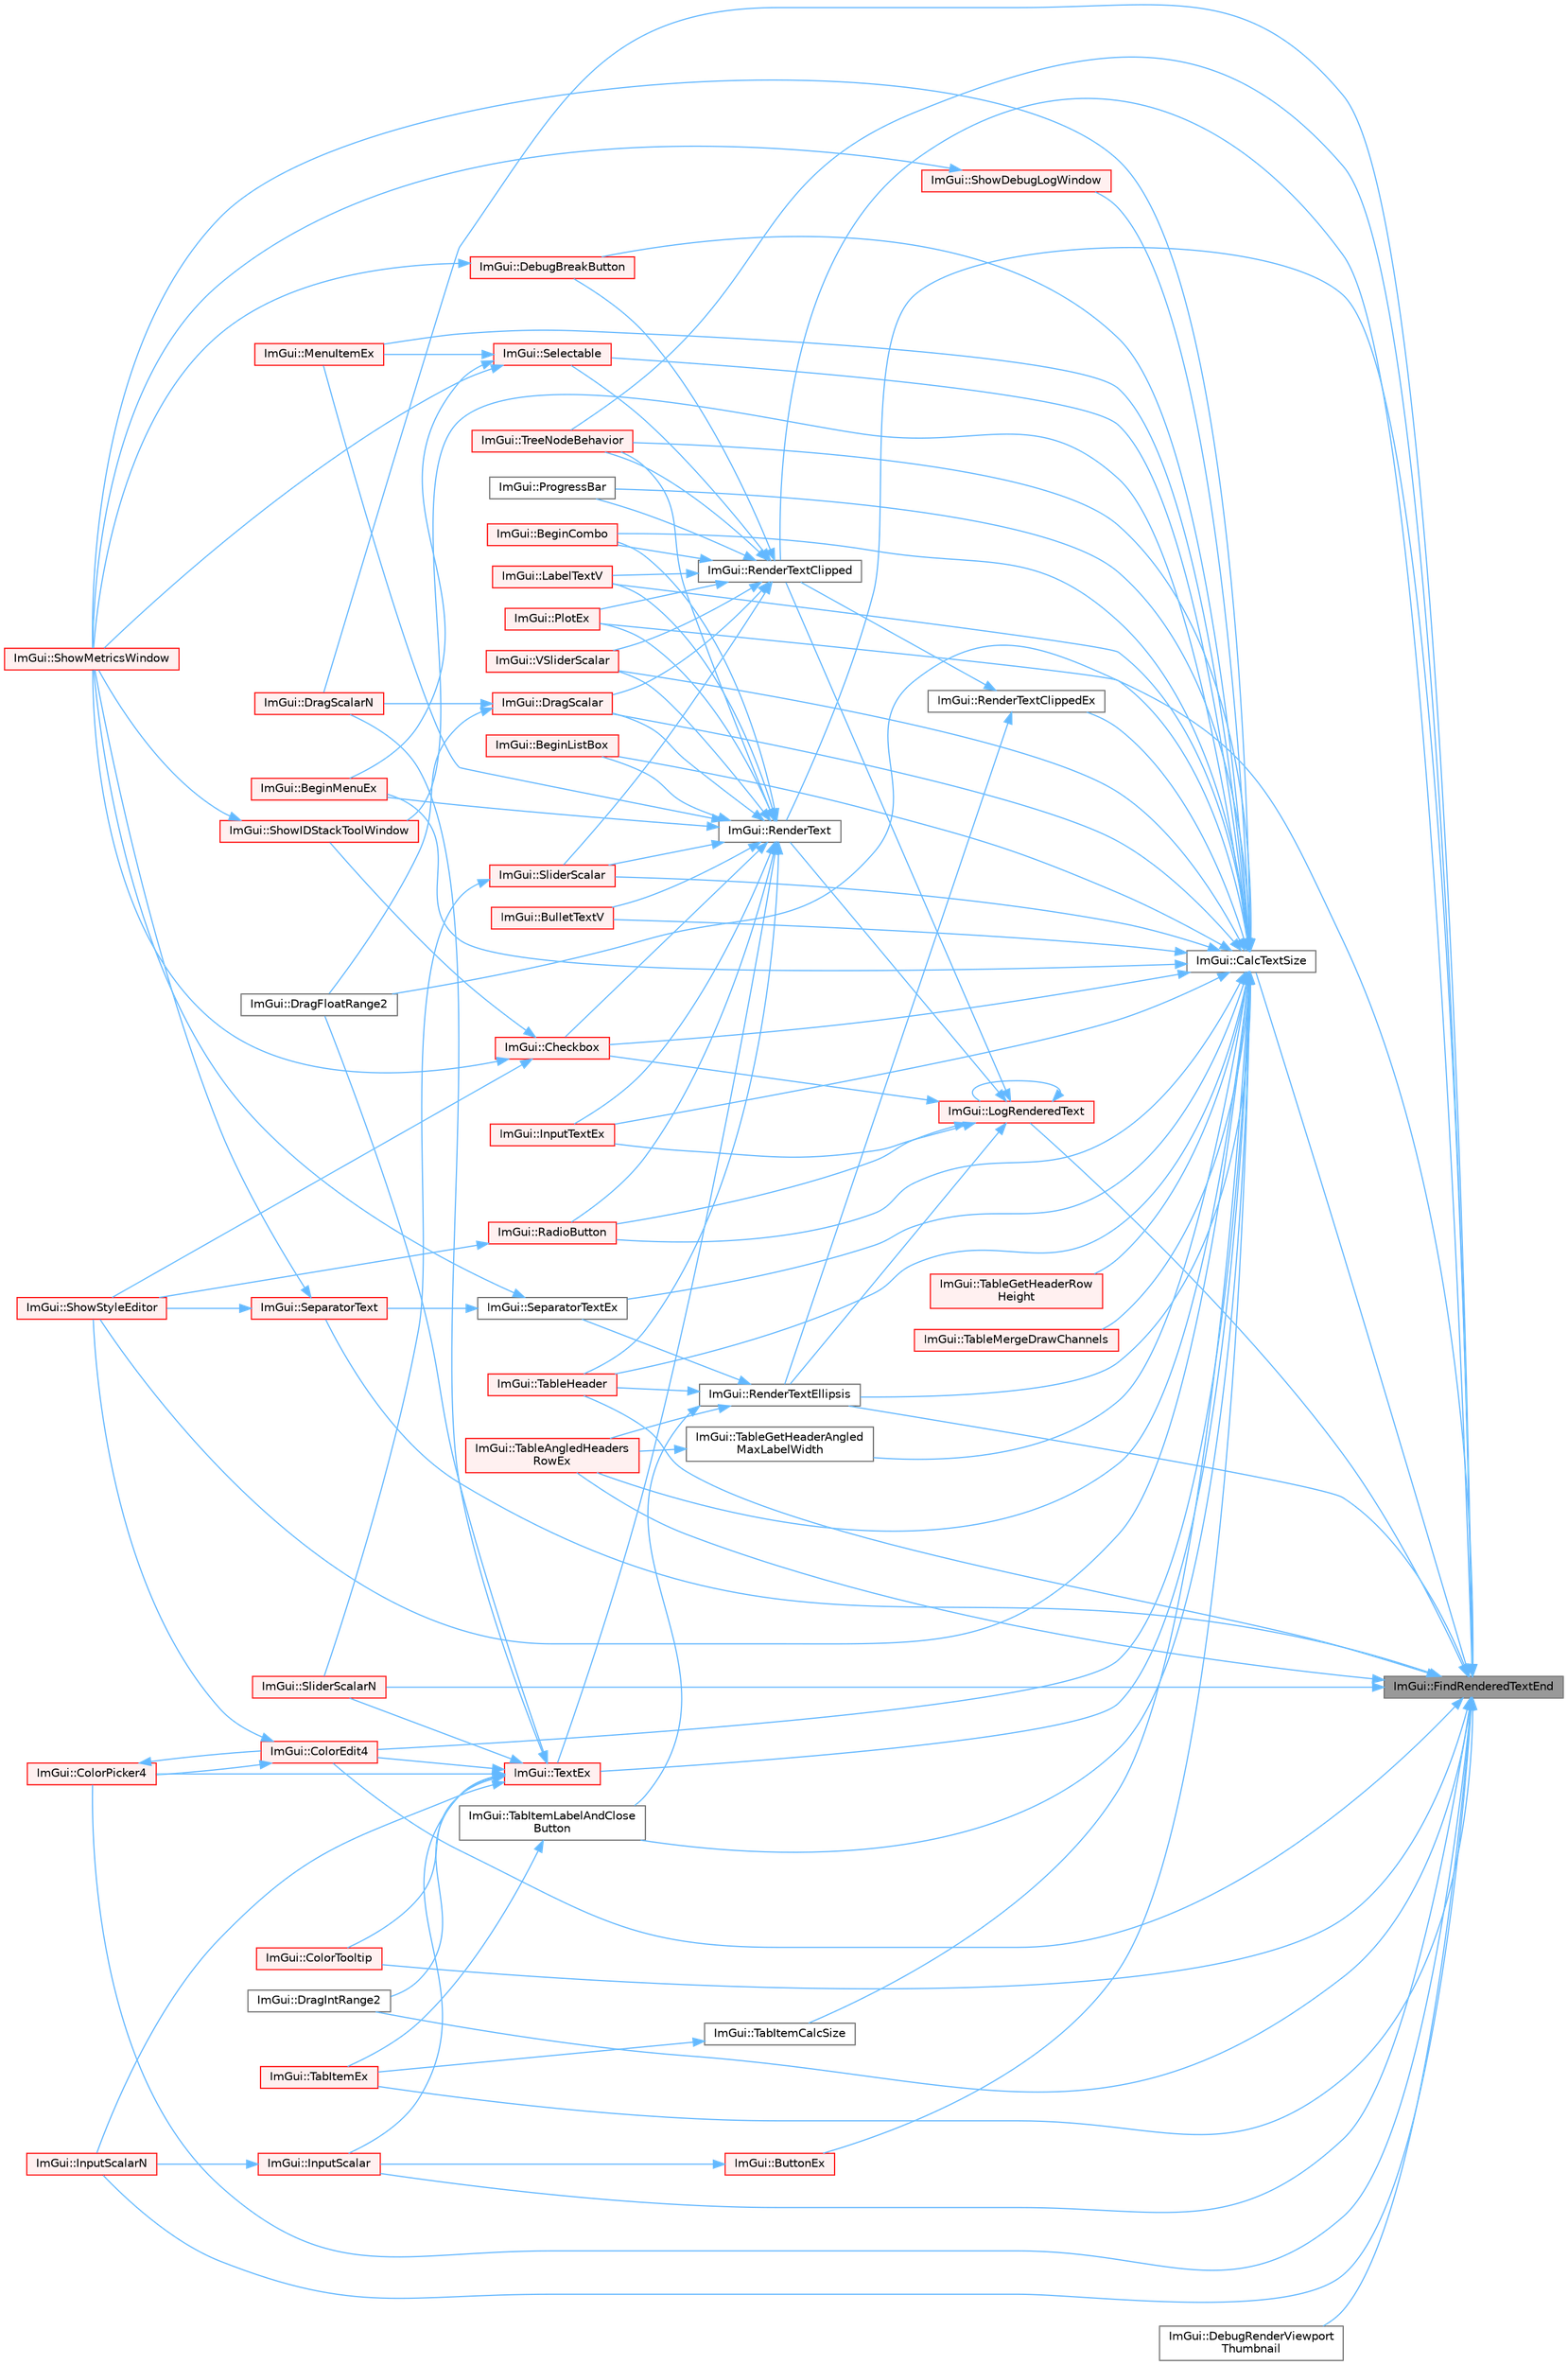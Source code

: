 digraph "ImGui::FindRenderedTextEnd"
{
 // LATEX_PDF_SIZE
  bgcolor="transparent";
  edge [fontname=Helvetica,fontsize=10,labelfontname=Helvetica,labelfontsize=10];
  node [fontname=Helvetica,fontsize=10,shape=box,height=0.2,width=0.4];
  rankdir="RL";
  Node1 [id="Node000001",label="ImGui::FindRenderedTextEnd",height=0.2,width=0.4,color="gray40", fillcolor="grey60", style="filled", fontcolor="black",tooltip=" "];
  Node1 -> Node2 [id="edge1_Node000001_Node000002",dir="back",color="steelblue1",style="solid",tooltip=" "];
  Node2 [id="Node000002",label="ImGui::CalcTextSize",height=0.2,width=0.4,color="grey40", fillcolor="white", style="filled",URL="$namespace_im_gui.html#a848b9db6cc4a186751c0ecebcaadc33b",tooltip=" "];
  Node2 -> Node3 [id="edge2_Node000002_Node000003",dir="back",color="steelblue1",style="solid",tooltip=" "];
  Node3 [id="Node000003",label="ImGui::BeginCombo",height=0.2,width=0.4,color="red", fillcolor="#FFF0F0", style="filled",URL="$namespace_im_gui.html#aa895095bdc7a2907375c555e245575ea",tooltip=" "];
  Node2 -> Node9 [id="edge3_Node000002_Node000009",dir="back",color="steelblue1",style="solid",tooltip=" "];
  Node9 [id="Node000009",label="ImGui::BeginListBox",height=0.2,width=0.4,color="red", fillcolor="#FFF0F0", style="filled",URL="$namespace_im_gui.html#a2f37c541760a39c189ebdd86c15b60d9",tooltip=" "];
  Node2 -> Node11 [id="edge4_Node000002_Node000011",dir="back",color="steelblue1",style="solid",tooltip=" "];
  Node11 [id="Node000011",label="ImGui::BeginMenuEx",height=0.2,width=0.4,color="red", fillcolor="#FFF0F0", style="filled",URL="$namespace_im_gui.html#a8dc671f87ed281b6445ce6ae4ab25183",tooltip=" "];
  Node2 -> Node13 [id="edge5_Node000002_Node000013",dir="back",color="steelblue1",style="solid",tooltip=" "];
  Node13 [id="Node000013",label="ImGui::BulletTextV",height=0.2,width=0.4,color="red", fillcolor="#FFF0F0", style="filled",URL="$namespace_im_gui.html#af8f4b5e96c745e205974857f9a584583",tooltip=" "];
  Node2 -> Node28 [id="edge6_Node000002_Node000028",dir="back",color="steelblue1",style="solid",tooltip=" "];
  Node28 [id="Node000028",label="ImGui::ButtonEx",height=0.2,width=0.4,color="red", fillcolor="#FFF0F0", style="filled",URL="$namespace_im_gui.html#ae479220c66b039874c6e4c9e9b22849f",tooltip=" "];
  Node28 -> Node43 [id="edge7_Node000028_Node000043",dir="back",color="steelblue1",style="solid",tooltip=" "];
  Node43 [id="Node000043",label="ImGui::InputScalar",height=0.2,width=0.4,color="red", fillcolor="#FFF0F0", style="filled",URL="$namespace_im_gui.html#afdb54540b7480872fbb746f64344b374",tooltip=" "];
  Node43 -> Node47 [id="edge8_Node000043_Node000047",dir="back",color="steelblue1",style="solid",tooltip=" "];
  Node47 [id="Node000047",label="ImGui::InputScalarN",height=0.2,width=0.4,color="red", fillcolor="#FFF0F0", style="filled",URL="$namespace_im_gui.html#afb17f0092027c09183df498834abace9",tooltip=" "];
  Node2 -> Node57 [id="edge9_Node000002_Node000057",dir="back",color="steelblue1",style="solid",tooltip=" "];
  Node57 [id="Node000057",label="ImGui::Checkbox",height=0.2,width=0.4,color="red", fillcolor="#FFF0F0", style="filled",URL="$namespace_im_gui.html#a57d73c1d0ef807fef734d91024092027",tooltip=" "];
  Node57 -> Node58 [id="edge10_Node000057_Node000058",dir="back",color="steelblue1",style="solid",tooltip=" "];
  Node58 [id="Node000058",label="ImGui::ShowIDStackToolWindow",height=0.2,width=0.4,color="red", fillcolor="#FFF0F0", style="filled",URL="$namespace_im_gui.html#ab4a87bf4a874a8e5872b60b4a9b1d99e",tooltip=" "];
  Node58 -> Node18 [id="edge11_Node000058_Node000018",dir="back",color="steelblue1",style="solid",tooltip=" "];
  Node18 [id="Node000018",label="ImGui::ShowMetricsWindow",height=0.2,width=0.4,color="red", fillcolor="#FFF0F0", style="filled",URL="$namespace_im_gui.html#afe7a28c6eb52fff3cc27d5a698fea4ff",tooltip=" "];
  Node57 -> Node18 [id="edge12_Node000057_Node000018",dir="back",color="steelblue1",style="solid",tooltip=" "];
  Node57 -> Node7 [id="edge13_Node000057_Node000007",dir="back",color="steelblue1",style="solid",tooltip=" "];
  Node7 [id="Node000007",label="ImGui::ShowStyleEditor",height=0.2,width=0.4,color="red", fillcolor="#FFF0F0", style="filled",URL="$namespace_im_gui.html#ab2eb3dec78d054fe3feab1c091ec5de5",tooltip=" "];
  Node2 -> Node31 [id="edge14_Node000002_Node000031",dir="back",color="steelblue1",style="solid",tooltip=" "];
  Node31 [id="Node000031",label="ImGui::ColorEdit4",height=0.2,width=0.4,color="red", fillcolor="#FFF0F0", style="filled",URL="$namespace_im_gui.html#ac3f45e2aa0b1d591cc8a2cdf8b566a45",tooltip=" "];
  Node31 -> Node34 [id="edge15_Node000031_Node000034",dir="back",color="steelblue1",style="solid",tooltip=" "];
  Node34 [id="Node000034",label="ImGui::ColorPicker4",height=0.2,width=0.4,color="red", fillcolor="#FFF0F0", style="filled",URL="$namespace_im_gui.html#a3d5aae9e0a14aa051d5a799abbe97b32",tooltip=" "];
  Node34 -> Node31 [id="edge16_Node000034_Node000031",dir="back",color="steelblue1",style="solid",tooltip=" "];
  Node31 -> Node7 [id="edge17_Node000031_Node000007",dir="back",color="steelblue1",style="solid",tooltip=" "];
  Node2 -> Node59 [id="edge18_Node000002_Node000059",dir="back",color="steelblue1",style="solid",tooltip=" "];
  Node59 [id="Node000059",label="ImGui::DebugBreakButton",height=0.2,width=0.4,color="red", fillcolor="#FFF0F0", style="filled",URL="$namespace_im_gui.html#ac2e737b701b4d252a54006a4c4214928",tooltip=" "];
  Node59 -> Node18 [id="edge19_Node000059_Node000018",dir="back",color="steelblue1",style="solid",tooltip=" "];
  Node2 -> Node60 [id="edge20_Node000002_Node000060",dir="back",color="steelblue1",style="solid",tooltip=" "];
  Node60 [id="Node000060",label="ImGui::DragScalar",height=0.2,width=0.4,color="red", fillcolor="#FFF0F0", style="filled",URL="$namespace_im_gui.html#a17d8926e8f44a6d00575b12081c51fe0",tooltip=" "];
  Node60 -> Node62 [id="edge21_Node000060_Node000062",dir="back",color="steelblue1",style="solid",tooltip=" "];
  Node62 [id="Node000062",label="ImGui::DragFloatRange2",height=0.2,width=0.4,color="grey40", fillcolor="white", style="filled",URL="$namespace_im_gui.html#aa6bfd93ead5c47e84b66185da88b8e8c",tooltip=" "];
  Node60 -> Node65 [id="edge22_Node000060_Node000065",dir="back",color="steelblue1",style="solid",tooltip=" "];
  Node65 [id="Node000065",label="ImGui::DragScalarN",height=0.2,width=0.4,color="red", fillcolor="#FFF0F0", style="filled",URL="$namespace_im_gui.html#a1265d2b30ced1fca909e26c8f718fcbd",tooltip=" "];
  Node2 -> Node72 [id="edge23_Node000002_Node000072",dir="back",color="steelblue1",style="solid",tooltip=" "];
  Node72 [id="Node000072",label="ImGui::InputTextEx",height=0.2,width=0.4,color="red", fillcolor="#FFF0F0", style="filled",URL="$namespace_im_gui.html#af89af17ecc11653f25fea1e50e195de6",tooltip=" "];
  Node2 -> Node93 [id="edge24_Node000002_Node000093",dir="back",color="steelblue1",style="solid",tooltip=" "];
  Node93 [id="Node000093",label="ImGui::LabelTextV",height=0.2,width=0.4,color="red", fillcolor="#FFF0F0", style="filled",URL="$namespace_im_gui.html#a55e5a7edb676a8f5cd7f65443138a8a0",tooltip=" "];
  Node2 -> Node95 [id="edge25_Node000002_Node000095",dir="back",color="steelblue1",style="solid",tooltip=" "];
  Node95 [id="Node000095",label="ImGui::MenuItemEx",height=0.2,width=0.4,color="red", fillcolor="#FFF0F0", style="filled",URL="$namespace_im_gui.html#ab5e6e4c78805615fb4d26d4918031f9c",tooltip=" "];
  Node2 -> Node111 [id="edge26_Node000002_Node000111",dir="back",color="steelblue1",style="solid",tooltip=" "];
  Node111 [id="Node000111",label="ImGui::PlotEx",height=0.2,width=0.4,color="red", fillcolor="#FFF0F0", style="filled",URL="$namespace_im_gui.html#afb3147b9a00e396e0b11a1bfe24b8f42",tooltip=" "];
  Node2 -> Node116 [id="edge27_Node000002_Node000116",dir="back",color="steelblue1",style="solid",tooltip=" "];
  Node116 [id="Node000116",label="ImGui::ProgressBar",height=0.2,width=0.4,color="grey40", fillcolor="white", style="filled",URL="$namespace_im_gui.html#a412b0416ad68c0ac46e5d66805d911ff",tooltip=" "];
  Node2 -> Node117 [id="edge28_Node000002_Node000117",dir="back",color="steelblue1",style="solid",tooltip=" "];
  Node117 [id="Node000117",label="ImGui::RadioButton",height=0.2,width=0.4,color="red", fillcolor="#FFF0F0", style="filled",URL="$namespace_im_gui.html#a6b146763845cbad5a4144772279631bc",tooltip=" "];
  Node117 -> Node7 [id="edge29_Node000117_Node000007",dir="back",color="steelblue1",style="solid",tooltip=" "];
  Node2 -> Node119 [id="edge30_Node000002_Node000119",dir="back",color="steelblue1",style="solid",tooltip=" "];
  Node119 [id="Node000119",label="ImGui::RenderTextClippedEx",height=0.2,width=0.4,color="grey40", fillcolor="white", style="filled",URL="$namespace_im_gui.html#a6ff0aaef091d39b0e2e2f6afeb647b34",tooltip=" "];
  Node119 -> Node120 [id="edge31_Node000119_Node000120",dir="back",color="steelblue1",style="solid",tooltip=" "];
  Node120 [id="Node000120",label="ImGui::RenderTextClipped",height=0.2,width=0.4,color="grey40", fillcolor="white", style="filled",URL="$namespace_im_gui.html#ab362eafae794c7364a6b96ea06f38eb9",tooltip=" "];
  Node120 -> Node3 [id="edge32_Node000120_Node000003",dir="back",color="steelblue1",style="solid",tooltip=" "];
  Node120 -> Node59 [id="edge33_Node000120_Node000059",dir="back",color="steelblue1",style="solid",tooltip=" "];
  Node120 -> Node60 [id="edge34_Node000120_Node000060",dir="back",color="steelblue1",style="solid",tooltip=" "];
  Node120 -> Node93 [id="edge35_Node000120_Node000093",dir="back",color="steelblue1",style="solid",tooltip=" "];
  Node120 -> Node111 [id="edge36_Node000120_Node000111",dir="back",color="steelblue1",style="solid",tooltip=" "];
  Node120 -> Node116 [id="edge37_Node000120_Node000116",dir="back",color="steelblue1",style="solid",tooltip=" "];
  Node120 -> Node121 [id="edge38_Node000120_Node000121",dir="back",color="steelblue1",style="solid",tooltip=" "];
  Node121 [id="Node000121",label="ImGui::Selectable",height=0.2,width=0.4,color="red", fillcolor="#FFF0F0", style="filled",URL="$namespace_im_gui.html#af98575238bda183a523df19fb447af60",tooltip=" "];
  Node121 -> Node11 [id="edge39_Node000121_Node000011",dir="back",color="steelblue1",style="solid",tooltip=" "];
  Node121 -> Node95 [id="edge40_Node000121_Node000095",dir="back",color="steelblue1",style="solid",tooltip=" "];
  Node121 -> Node18 [id="edge41_Node000121_Node000018",dir="back",color="steelblue1",style="solid",tooltip=" "];
  Node120 -> Node82 [id="edge42_Node000120_Node000082",dir="back",color="steelblue1",style="solid",tooltip=" "];
  Node82 [id="Node000082",label="ImGui::SliderScalar",height=0.2,width=0.4,color="red", fillcolor="#FFF0F0", style="filled",URL="$namespace_im_gui.html#afdd7faa9a69f75b8d674cdc207441bea",tooltip=" "];
  Node82 -> Node86 [id="edge43_Node000082_Node000086",dir="back",color="steelblue1",style="solid",tooltip=" "];
  Node86 [id="Node000086",label="ImGui::SliderScalarN",height=0.2,width=0.4,color="red", fillcolor="#FFF0F0", style="filled",URL="$namespace_im_gui.html#a64031a4ad000695c1e1d3f42792f4bb4",tooltip=" "];
  Node120 -> Node123 [id="edge44_Node000120_Node000123",dir="back",color="steelblue1",style="solid",tooltip=" "];
  Node123 [id="Node000123",label="ImGui::TreeNodeBehavior",height=0.2,width=0.4,color="red", fillcolor="#FFF0F0", style="filled",URL="$namespace_im_gui.html#a918eabf70d288e93b2519ee1eac2c0b4",tooltip=" "];
  Node120 -> Node136 [id="edge45_Node000120_Node000136",dir="back",color="steelblue1",style="solid",tooltip=" "];
  Node136 [id="Node000136",label="ImGui::VSliderScalar",height=0.2,width=0.4,color="red", fillcolor="#FFF0F0", style="filled",URL="$namespace_im_gui.html#a6ad24ca37a530d43f9d1c727d94e4829",tooltip=" "];
  Node119 -> Node139 [id="edge46_Node000119_Node000139",dir="back",color="steelblue1",style="solid",tooltip=" "];
  Node139 [id="Node000139",label="ImGui::RenderTextEllipsis",height=0.2,width=0.4,color="grey40", fillcolor="white", style="filled",URL="$namespace_im_gui.html#a029bab9f4602be86178307b168975a6d",tooltip=" "];
  Node139 -> Node140 [id="edge47_Node000139_Node000140",dir="back",color="steelblue1",style="solid",tooltip=" "];
  Node140 [id="Node000140",label="ImGui::SeparatorTextEx",height=0.2,width=0.4,color="grey40", fillcolor="white", style="filled",URL="$namespace_im_gui.html#a14e42bfa66f05d0ae2304e27ee1fb2b3",tooltip=" "];
  Node140 -> Node141 [id="edge48_Node000140_Node000141",dir="back",color="steelblue1",style="solid",tooltip=" "];
  Node141 [id="Node000141",label="ImGui::SeparatorText",height=0.2,width=0.4,color="red", fillcolor="#FFF0F0", style="filled",URL="$namespace_im_gui.html#a35e04f2c996f8634bfda0fa1c07572d9",tooltip=" "];
  Node141 -> Node18 [id="edge49_Node000141_Node000018",dir="back",color="steelblue1",style="solid",tooltip=" "];
  Node141 -> Node7 [id="edge50_Node000141_Node000007",dir="back",color="steelblue1",style="solid",tooltip=" "];
  Node140 -> Node18 [id="edge51_Node000140_Node000018",dir="back",color="steelblue1",style="solid",tooltip=" "];
  Node139 -> Node142 [id="edge52_Node000139_Node000142",dir="back",color="steelblue1",style="solid",tooltip=" "];
  Node142 [id="Node000142",label="ImGui::TabItemLabelAndClose\lButton",height=0.2,width=0.4,color="grey40", fillcolor="white", style="filled",URL="$namespace_im_gui.html#abbdb2619721c7ecaca3fb03d9d905003",tooltip=" "];
  Node142 -> Node143 [id="edge53_Node000142_Node000143",dir="back",color="steelblue1",style="solid",tooltip=" "];
  Node143 [id="Node000143",label="ImGui::TabItemEx",height=0.2,width=0.4,color="red", fillcolor="#FFF0F0", style="filled",URL="$namespace_im_gui.html#a4e0986fc689e7855cd9a9099dc87dac5",tooltip=" "];
  Node139 -> Node108 [id="edge54_Node000139_Node000108",dir="back",color="steelblue1",style="solid",tooltip=" "];
  Node108 [id="Node000108",label="ImGui::TableAngledHeaders\lRowEx",height=0.2,width=0.4,color="red", fillcolor="#FFF0F0", style="filled",URL="$namespace_im_gui.html#abedf7bbf79accde2321806dc0beb90b1",tooltip=" "];
  Node139 -> Node146 [id="edge55_Node000139_Node000146",dir="back",color="steelblue1",style="solid",tooltip=" "];
  Node146 [id="Node000146",label="ImGui::TableHeader",height=0.2,width=0.4,color="red", fillcolor="#FFF0F0", style="filled",URL="$namespace_im_gui.html#ae51bc07bc518779f58def3c0e2d0045c",tooltip=" "];
  Node2 -> Node139 [id="edge56_Node000002_Node000139",dir="back",color="steelblue1",style="solid",tooltip=" "];
  Node2 -> Node121 [id="edge57_Node000002_Node000121",dir="back",color="steelblue1",style="solid",tooltip=" "];
  Node2 -> Node140 [id="edge58_Node000002_Node000140",dir="back",color="steelblue1",style="solid",tooltip=" "];
  Node2 -> Node56 [id="edge59_Node000002_Node000056",dir="back",color="steelblue1",style="solid",tooltip=" "];
  Node56 [id="Node000056",label="ImGui::ShowDebugLogWindow",height=0.2,width=0.4,color="red", fillcolor="#FFF0F0", style="filled",URL="$namespace_im_gui.html#af1b39e70cac2e1b9e62dd3c9d154cbd6",tooltip=" "];
  Node56 -> Node18 [id="edge60_Node000056_Node000018",dir="back",color="steelblue1",style="solid",tooltip=" "];
  Node2 -> Node58 [id="edge61_Node000002_Node000058",dir="back",color="steelblue1",style="solid",tooltip=" "];
  Node2 -> Node18 [id="edge62_Node000002_Node000018",dir="back",color="steelblue1",style="solid",tooltip=" "];
  Node2 -> Node7 [id="edge63_Node000002_Node000007",dir="back",color="steelblue1",style="solid",tooltip=" "];
  Node2 -> Node82 [id="edge64_Node000002_Node000082",dir="back",color="steelblue1",style="solid",tooltip=" "];
  Node2 -> Node147 [id="edge65_Node000002_Node000147",dir="back",color="steelblue1",style="solid",tooltip=" "];
  Node147 [id="Node000147",label="ImGui::TabItemCalcSize",height=0.2,width=0.4,color="grey40", fillcolor="white", style="filled",URL="$namespace_im_gui.html#aa6e4bacb44f42ff99c11420d099b1dc2",tooltip=" "];
  Node147 -> Node143 [id="edge66_Node000147_Node000143",dir="back",color="steelblue1",style="solid",tooltip=" "];
  Node2 -> Node142 [id="edge67_Node000002_Node000142",dir="back",color="steelblue1",style="solid",tooltip=" "];
  Node2 -> Node108 [id="edge68_Node000002_Node000108",dir="back",color="steelblue1",style="solid",tooltip=" "];
  Node2 -> Node148 [id="edge69_Node000002_Node000148",dir="back",color="steelblue1",style="solid",tooltip=" "];
  Node148 [id="Node000148",label="ImGui::TableGetHeaderAngled\lMaxLabelWidth",height=0.2,width=0.4,color="grey40", fillcolor="white", style="filled",URL="$namespace_im_gui.html#a0ca90d6b30ebafeeae2baf45abc09bda",tooltip=" "];
  Node148 -> Node108 [id="edge70_Node000148_Node000108",dir="back",color="steelblue1",style="solid",tooltip=" "];
  Node2 -> Node149 [id="edge71_Node000002_Node000149",dir="back",color="steelblue1",style="solid",tooltip=" "];
  Node149 [id="Node000149",label="ImGui::TableGetHeaderRow\lHeight",height=0.2,width=0.4,color="red", fillcolor="#FFF0F0", style="filled",URL="$namespace_im_gui.html#a5be2ea5c0d97fdd02b0b776412ed9d8d",tooltip=" "];
  Node2 -> Node146 [id="edge72_Node000002_Node000146",dir="back",color="steelblue1",style="solid",tooltip=" "];
  Node2 -> Node150 [id="edge73_Node000002_Node000150",dir="back",color="steelblue1",style="solid",tooltip=" "];
  Node150 [id="Node000150",label="ImGui::TableMergeDrawChannels",height=0.2,width=0.4,color="red", fillcolor="#FFF0F0", style="filled",URL="$namespace_im_gui.html#a0bf2259f81cd376b6790fe13dea70a22",tooltip=" "];
  Node2 -> Node151 [id="edge74_Node000002_Node000151",dir="back",color="steelblue1",style="solid",tooltip=" "];
  Node151 [id="Node000151",label="ImGui::TextEx",height=0.2,width=0.4,color="red", fillcolor="#FFF0F0", style="filled",URL="$namespace_im_gui.html#aae6420fec03511fd478d9108f31e6b5f",tooltip=" "];
  Node151 -> Node31 [id="edge75_Node000151_Node000031",dir="back",color="steelblue1",style="solid",tooltip=" "];
  Node151 -> Node34 [id="edge76_Node000151_Node000034",dir="back",color="steelblue1",style="solid",tooltip=" "];
  Node151 -> Node153 [id="edge77_Node000151_Node000153",dir="back",color="steelblue1",style="solid",tooltip=" "];
  Node153 [id="Node000153",label="ImGui::ColorTooltip",height=0.2,width=0.4,color="red", fillcolor="#FFF0F0", style="filled",URL="$namespace_im_gui.html#afad90b366b6471e3b13175c0ebeb26c8",tooltip=" "];
  Node151 -> Node62 [id="edge78_Node000151_Node000062",dir="back",color="steelblue1",style="solid",tooltip=" "];
  Node151 -> Node64 [id="edge79_Node000151_Node000064",dir="back",color="steelblue1",style="solid",tooltip=" "];
  Node64 [id="Node000064",label="ImGui::DragIntRange2",height=0.2,width=0.4,color="grey40", fillcolor="white", style="filled",URL="$namespace_im_gui.html#a27a0380e0480671c7cd854dd7bfc6bd1",tooltip=" "];
  Node151 -> Node65 [id="edge80_Node000151_Node000065",dir="back",color="steelblue1",style="solid",tooltip=" "];
  Node151 -> Node43 [id="edge81_Node000151_Node000043",dir="back",color="steelblue1",style="solid",tooltip=" "];
  Node151 -> Node47 [id="edge82_Node000151_Node000047",dir="back",color="steelblue1",style="solid",tooltip=" "];
  Node151 -> Node86 [id="edge83_Node000151_Node000086",dir="back",color="steelblue1",style="solid",tooltip=" "];
  Node2 -> Node123 [id="edge84_Node000002_Node000123",dir="back",color="steelblue1",style="solid",tooltip=" "];
  Node2 -> Node136 [id="edge85_Node000002_Node000136",dir="back",color="steelblue1",style="solid",tooltip=" "];
  Node1 -> Node31 [id="edge86_Node000001_Node000031",dir="back",color="steelblue1",style="solid",tooltip=" "];
  Node1 -> Node34 [id="edge87_Node000001_Node000034",dir="back",color="steelblue1",style="solid",tooltip=" "];
  Node1 -> Node153 [id="edge88_Node000001_Node000153",dir="back",color="steelblue1",style="solid",tooltip=" "];
  Node1 -> Node181 [id="edge89_Node000001_Node000181",dir="back",color="steelblue1",style="solid",tooltip=" "];
  Node181 [id="Node000181",label="ImGui::DebugRenderViewport\lThumbnail",height=0.2,width=0.4,color="grey40", fillcolor="white", style="filled",URL="$namespace_im_gui.html#af7de4b5c98ba30dbadce44e1f1066ba8",tooltip=" "];
  Node1 -> Node62 [id="edge90_Node000001_Node000062",dir="back",color="steelblue1",style="solid",tooltip=" "];
  Node1 -> Node64 [id="edge91_Node000001_Node000064",dir="back",color="steelblue1",style="solid",tooltip=" "];
  Node1 -> Node65 [id="edge92_Node000001_Node000065",dir="back",color="steelblue1",style="solid",tooltip=" "];
  Node1 -> Node43 [id="edge93_Node000001_Node000043",dir="back",color="steelblue1",style="solid",tooltip=" "];
  Node1 -> Node47 [id="edge94_Node000001_Node000047",dir="back",color="steelblue1",style="solid",tooltip=" "];
  Node1 -> Node182 [id="edge95_Node000001_Node000182",dir="back",color="steelblue1",style="solid",tooltip=" "];
  Node182 [id="Node000182",label="ImGui::LogRenderedText",height=0.2,width=0.4,color="red", fillcolor="#FFF0F0", style="filled",URL="$namespace_im_gui.html#a7a0d62e33f2236ec2f789e24ca0fb56f",tooltip=" "];
  Node182 -> Node57 [id="edge96_Node000182_Node000057",dir="back",color="steelblue1",style="solid",tooltip=" "];
  Node182 -> Node72 [id="edge97_Node000182_Node000072",dir="back",color="steelblue1",style="solid",tooltip=" "];
  Node182 -> Node182 [id="edge98_Node000182_Node000182",dir="back",color="steelblue1",style="solid",tooltip=" "];
  Node182 -> Node117 [id="edge99_Node000182_Node000117",dir="back",color="steelblue1",style="solid",tooltip=" "];
  Node182 -> Node183 [id="edge100_Node000182_Node000183",dir="back",color="steelblue1",style="solid",tooltip=" "];
  Node183 [id="Node000183",label="ImGui::RenderText",height=0.2,width=0.4,color="grey40", fillcolor="white", style="filled",URL="$namespace_im_gui.html#a9971ce57f2a288ac3a12df886c5550d1",tooltip=" "];
  Node183 -> Node3 [id="edge101_Node000183_Node000003",dir="back",color="steelblue1",style="solid",tooltip=" "];
  Node183 -> Node9 [id="edge102_Node000183_Node000009",dir="back",color="steelblue1",style="solid",tooltip=" "];
  Node183 -> Node11 [id="edge103_Node000183_Node000011",dir="back",color="steelblue1",style="solid",tooltip=" "];
  Node183 -> Node13 [id="edge104_Node000183_Node000013",dir="back",color="steelblue1",style="solid",tooltip=" "];
  Node183 -> Node57 [id="edge105_Node000183_Node000057",dir="back",color="steelblue1",style="solid",tooltip=" "];
  Node183 -> Node60 [id="edge106_Node000183_Node000060",dir="back",color="steelblue1",style="solid",tooltip=" "];
  Node183 -> Node72 [id="edge107_Node000183_Node000072",dir="back",color="steelblue1",style="solid",tooltip=" "];
  Node183 -> Node93 [id="edge108_Node000183_Node000093",dir="back",color="steelblue1",style="solid",tooltip=" "];
  Node183 -> Node95 [id="edge109_Node000183_Node000095",dir="back",color="steelblue1",style="solid",tooltip=" "];
  Node183 -> Node111 [id="edge110_Node000183_Node000111",dir="back",color="steelblue1",style="solid",tooltip=" "];
  Node183 -> Node117 [id="edge111_Node000183_Node000117",dir="back",color="steelblue1",style="solid",tooltip=" "];
  Node183 -> Node82 [id="edge112_Node000183_Node000082",dir="back",color="steelblue1",style="solid",tooltip=" "];
  Node183 -> Node146 [id="edge113_Node000183_Node000146",dir="back",color="steelblue1",style="solid",tooltip=" "];
  Node183 -> Node151 [id="edge114_Node000183_Node000151",dir="back",color="steelblue1",style="solid",tooltip=" "];
  Node183 -> Node123 [id="edge115_Node000183_Node000123",dir="back",color="steelblue1",style="solid",tooltip=" "];
  Node183 -> Node136 [id="edge116_Node000183_Node000136",dir="back",color="steelblue1",style="solid",tooltip=" "];
  Node182 -> Node120 [id="edge117_Node000182_Node000120",dir="back",color="steelblue1",style="solid",tooltip=" "];
  Node182 -> Node139 [id="edge118_Node000182_Node000139",dir="back",color="steelblue1",style="solid",tooltip=" "];
  Node1 -> Node183 [id="edge119_Node000001_Node000183",dir="back",color="steelblue1",style="solid",tooltip=" "];
  Node1 -> Node120 [id="edge120_Node000001_Node000120",dir="back",color="steelblue1",style="solid",tooltip=" "];
  Node1 -> Node139 [id="edge121_Node000001_Node000139",dir="back",color="steelblue1",style="solid",tooltip=" "];
  Node1 -> Node141 [id="edge122_Node000001_Node000141",dir="back",color="steelblue1",style="solid",tooltip=" "];
  Node1 -> Node86 [id="edge123_Node000001_Node000086",dir="back",color="steelblue1",style="solid",tooltip=" "];
  Node1 -> Node143 [id="edge124_Node000001_Node000143",dir="back",color="steelblue1",style="solid",tooltip=" "];
  Node1 -> Node108 [id="edge125_Node000001_Node000108",dir="back",color="steelblue1",style="solid",tooltip=" "];
  Node1 -> Node146 [id="edge126_Node000001_Node000146",dir="back",color="steelblue1",style="solid",tooltip=" "];
  Node1 -> Node123 [id="edge127_Node000001_Node000123",dir="back",color="steelblue1",style="solid",tooltip=" "];
}
